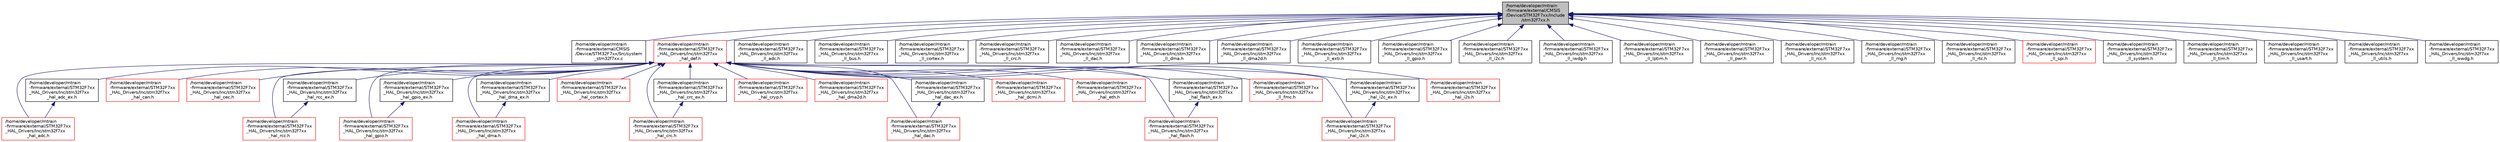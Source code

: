 digraph "/home/developer/mtrain-firmware/external/CMSIS/Device/STM32F7xx/Include/stm32f7xx.h"
{
  edge [fontname="Helvetica",fontsize="10",labelfontname="Helvetica",labelfontsize="10"];
  node [fontname="Helvetica",fontsize="10",shape=record];
  Node1 [label="/home/developer/mtrain\l-firmware/external/CMSIS\l/Device/STM32F7xx/Include\l/stm32f7xx.h",height=0.2,width=0.4,color="black", fillcolor="grey75", style="filled", fontcolor="black"];
  Node1 -> Node2 [dir="back",color="midnightblue",fontsize="10",style="solid",fontname="Helvetica"];
  Node2 [label="/home/developer/mtrain\l-firmware/external/CMSIS\l/Device/STM32F7xx/Src/system\l_stm32f7xx.c",height=0.2,width=0.4,color="black", fillcolor="white", style="filled",URL="$system__stm32f7xx_8c.html",tooltip="CMSIS Cortex-M7 Device Peripheral Access Layer System Source File. "];
  Node1 -> Node3 [dir="back",color="midnightblue",fontsize="10",style="solid",fontname="Helvetica"];
  Node3 [label="/home/developer/mtrain\l-firmware/external/STM32F7xx\l_HAL_Drivers/Inc/stm32f7xx\l_hal_def.h",height=0.2,width=0.4,color="red", fillcolor="white", style="filled",URL="$stm32f7xx__hal__def_8h.html",tooltip="This file contains HAL common defines, enumeration, macros and structures definitions. "];
  Node3 -> Node4 [dir="back",color="midnightblue",fontsize="10",style="solid",fontname="Helvetica"];
  Node4 [label="/home/developer/mtrain\l-firmware/external/STM32F7xx\l_HAL_Drivers/Inc/stm32f7xx\l_hal_adc.h",height=0.2,width=0.4,color="red", fillcolor="white", style="filled",URL="$stm32f7xx__hal__adc_8h.html",tooltip="Header file of ADC HAL extension module. "];
  Node3 -> Node164 [dir="back",color="midnightblue",fontsize="10",style="solid",fontname="Helvetica"];
  Node164 [label="/home/developer/mtrain\l-firmware/external/STM32F7xx\l_HAL_Drivers/Inc/stm32f7xx\l_hal_adc_ex.h",height=0.2,width=0.4,color="black", fillcolor="white", style="filled",URL="$stm32f7xx__hal__adc__ex_8h.html"];
  Node164 -> Node4 [dir="back",color="midnightblue",fontsize="10",style="solid",fontname="Helvetica"];
  Node3 -> Node165 [dir="back",color="midnightblue",fontsize="10",style="solid",fontname="Helvetica"];
  Node165 [label="/home/developer/mtrain\l-firmware/external/STM32F7xx\l_HAL_Drivers/Inc/stm32f7xx\l_hal_can.h",height=0.2,width=0.4,color="red", fillcolor="white", style="filled",URL="$stm32f7xx__hal__can_8h.html",tooltip="Header file of CAN HAL module. "];
  Node3 -> Node166 [dir="back",color="midnightblue",fontsize="10",style="solid",fontname="Helvetica"];
  Node166 [label="/home/developer/mtrain\l-firmware/external/STM32F7xx\l_HAL_Drivers/Inc/stm32f7xx\l_hal_cec.h",height=0.2,width=0.4,color="red", fillcolor="white", style="filled",URL="$stm32f7xx__hal__cec_8h.html",tooltip="Header file of CEC HAL module. "];
  Node3 -> Node167 [dir="back",color="midnightblue",fontsize="10",style="solid",fontname="Helvetica"];
  Node167 [label="/home/developer/mtrain\l-firmware/external/STM32F7xx\l_HAL_Drivers/Inc/stm32f7xx\l_hal_rcc.h",height=0.2,width=0.4,color="red", fillcolor="white", style="filled",URL="$stm32f7xx__hal__rcc_8h.html",tooltip="Header file of RCC HAL module. "];
  Node3 -> Node168 [dir="back",color="midnightblue",fontsize="10",style="solid",fontname="Helvetica"];
  Node168 [label="/home/developer/mtrain\l-firmware/external/STM32F7xx\l_HAL_Drivers/Inc/stm32f7xx\l_hal_rcc_ex.h",height=0.2,width=0.4,color="black", fillcolor="white", style="filled",URL="$stm32f7xx__hal__rcc__ex_8h.html",tooltip="Header file of RCC HAL Extension module. "];
  Node168 -> Node167 [dir="back",color="midnightblue",fontsize="10",style="solid",fontname="Helvetica"];
  Node3 -> Node169 [dir="back",color="midnightblue",fontsize="10",style="solid",fontname="Helvetica"];
  Node169 [label="/home/developer/mtrain\l-firmware/external/STM32F7xx\l_HAL_Drivers/Inc/stm32f7xx\l_hal_gpio.h",height=0.2,width=0.4,color="red", fillcolor="white", style="filled",URL="$stm32f7xx__hal__gpio_8h.html",tooltip="Header file of GPIO HAL module. "];
  Node3 -> Node170 [dir="back",color="midnightblue",fontsize="10",style="solid",fontname="Helvetica"];
  Node170 [label="/home/developer/mtrain\l-firmware/external/STM32F7xx\l_HAL_Drivers/Inc/stm32f7xx\l_hal_gpio_ex.h",height=0.2,width=0.4,color="black", fillcolor="white", style="filled",URL="$stm32f7xx__hal__gpio__ex_8h.html",tooltip="Header file of GPIO HAL Extension module. "];
  Node170 -> Node169 [dir="back",color="midnightblue",fontsize="10",style="solid",fontname="Helvetica"];
  Node3 -> Node171 [dir="back",color="midnightblue",fontsize="10",style="solid",fontname="Helvetica"];
  Node171 [label="/home/developer/mtrain\l-firmware/external/STM32F7xx\l_HAL_Drivers/Inc/stm32f7xx\l_hal_dma.h",height=0.2,width=0.4,color="red", fillcolor="white", style="filled",URL="$stm32f7xx__hal__dma_8h.html",tooltip="Header file of DMA HAL module. "];
  Node3 -> Node172 [dir="back",color="midnightblue",fontsize="10",style="solid",fontname="Helvetica"];
  Node172 [label="/home/developer/mtrain\l-firmware/external/STM32F7xx\l_HAL_Drivers/Inc/stm32f7xx\l_hal_dma_ex.h",height=0.2,width=0.4,color="black", fillcolor="white", style="filled",URL="$stm32f7xx__hal__dma__ex_8h.html",tooltip="Header file of DMA HAL extension module. "];
  Node172 -> Node171 [dir="back",color="midnightblue",fontsize="10",style="solid",fontname="Helvetica"];
  Node3 -> Node173 [dir="back",color="midnightblue",fontsize="10",style="solid",fontname="Helvetica"];
  Node173 [label="/home/developer/mtrain\l-firmware/external/STM32F7xx\l_HAL_Drivers/Inc/stm32f7xx\l_hal_cortex.h",height=0.2,width=0.4,color="red", fillcolor="white", style="filled",URL="$stm32f7xx__hal__cortex_8h.html",tooltip="Header file of CORTEX HAL module. "];
  Node3 -> Node174 [dir="back",color="midnightblue",fontsize="10",style="solid",fontname="Helvetica"];
  Node174 [label="/home/developer/mtrain\l-firmware/external/STM32F7xx\l_HAL_Drivers/Inc/stm32f7xx\l_hal_crc.h",height=0.2,width=0.4,color="red", fillcolor="white", style="filled",URL="$stm32f7xx__hal__crc_8h.html",tooltip="Header file of CRC HAL module. "];
  Node3 -> Node175 [dir="back",color="midnightblue",fontsize="10",style="solid",fontname="Helvetica"];
  Node175 [label="/home/developer/mtrain\l-firmware/external/STM32F7xx\l_HAL_Drivers/Inc/stm32f7xx\l_hal_crc_ex.h",height=0.2,width=0.4,color="black", fillcolor="white", style="filled",URL="$stm32f7xx__hal__crc__ex_8h.html",tooltip="Header file of CRC HAL extension module. "];
  Node175 -> Node174 [dir="back",color="midnightblue",fontsize="10",style="solid",fontname="Helvetica"];
  Node3 -> Node176 [dir="back",color="midnightblue",fontsize="10",style="solid",fontname="Helvetica"];
  Node176 [label="/home/developer/mtrain\l-firmware/external/STM32F7xx\l_HAL_Drivers/Inc/stm32f7xx\l_hal_cryp.h",height=0.2,width=0.4,color="red", fillcolor="white", style="filled",URL="$stm32f7xx__hal__cryp_8h.html",tooltip="Header file of CRYP HAL module. "];
  Node3 -> Node177 [dir="back",color="midnightblue",fontsize="10",style="solid",fontname="Helvetica"];
  Node177 [label="/home/developer/mtrain\l-firmware/external/STM32F7xx\l_HAL_Drivers/Inc/stm32f7xx\l_hal_dma2d.h",height=0.2,width=0.4,color="red", fillcolor="white", style="filled",URL="$stm32f7xx__hal__dma2d_8h.html",tooltip="Header file of DMA2D HAL module. "];
  Node3 -> Node178 [dir="back",color="midnightblue",fontsize="10",style="solid",fontname="Helvetica"];
  Node178 [label="/home/developer/mtrain\l-firmware/external/STM32F7xx\l_HAL_Drivers/Inc/stm32f7xx\l_hal_dac.h",height=0.2,width=0.4,color="red", fillcolor="white", style="filled",URL="$stm32f7xx__hal__dac_8h.html",tooltip="Header file of DAC HAL module. "];
  Node3 -> Node179 [dir="back",color="midnightblue",fontsize="10",style="solid",fontname="Helvetica"];
  Node179 [label="/home/developer/mtrain\l-firmware/external/STM32F7xx\l_HAL_Drivers/Inc/stm32f7xx\l_hal_dac_ex.h",height=0.2,width=0.4,color="black", fillcolor="white", style="filled",URL="$stm32f7xx__hal__dac__ex_8h.html"];
  Node179 -> Node178 [dir="back",color="midnightblue",fontsize="10",style="solid",fontname="Helvetica"];
  Node3 -> Node180 [dir="back",color="midnightblue",fontsize="10",style="solid",fontname="Helvetica"];
  Node180 [label="/home/developer/mtrain\l-firmware/external/STM32F7xx\l_HAL_Drivers/Inc/stm32f7xx\l_hal_dcmi.h",height=0.2,width=0.4,color="red", fillcolor="white", style="filled",URL="$stm32f7xx__hal__dcmi_8h.html",tooltip="Header file of DCMI HAL module. "];
  Node3 -> Node181 [dir="back",color="midnightblue",fontsize="10",style="solid",fontname="Helvetica"];
  Node181 [label="/home/developer/mtrain\l-firmware/external/STM32F7xx\l_HAL_Drivers/Inc/stm32f7xx\l_hal_eth.h",height=0.2,width=0.4,color="red", fillcolor="white", style="filled",URL="$stm32f7xx__hal__eth_8h.html",tooltip="Header file of ETH HAL module. "];
  Node3 -> Node182 [dir="back",color="midnightblue",fontsize="10",style="solid",fontname="Helvetica"];
  Node182 [label="/home/developer/mtrain\l-firmware/external/STM32F7xx\l_HAL_Drivers/Inc/stm32f7xx\l_hal_flash.h",height=0.2,width=0.4,color="red", fillcolor="white", style="filled",URL="$stm32f7xx__hal__flash_8h.html",tooltip="Header file of FLASH HAL module. "];
  Node3 -> Node183 [dir="back",color="midnightblue",fontsize="10",style="solid",fontname="Helvetica"];
  Node183 [label="/home/developer/mtrain\l-firmware/external/STM32F7xx\l_HAL_Drivers/Inc/stm32f7xx\l_hal_flash_ex.h",height=0.2,width=0.4,color="black", fillcolor="white", style="filled",URL="$stm32f7xx__hal__flash__ex_8h.html",tooltip="Header file of FLASH HAL Extension module. "];
  Node183 -> Node182 [dir="back",color="midnightblue",fontsize="10",style="solid",fontname="Helvetica"];
  Node3 -> Node184 [dir="back",color="midnightblue",fontsize="10",style="solid",fontname="Helvetica"];
  Node184 [label="/home/developer/mtrain\l-firmware/external/STM32F7xx\l_HAL_Drivers/Inc/stm32f7xx\l_ll_fmc.h",height=0.2,width=0.4,color="red", fillcolor="white", style="filled",URL="$stm32f7xx__ll__fmc_8h.html",tooltip="Header file of FMC HAL module. "];
  Node3 -> Node189 [dir="back",color="midnightblue",fontsize="10",style="solid",fontname="Helvetica"];
  Node189 [label="/home/developer/mtrain\l-firmware/external/STM32F7xx\l_HAL_Drivers/Inc/stm32f7xx\l_hal_i2c.h",height=0.2,width=0.4,color="red", fillcolor="white", style="filled",URL="$stm32f7xx__hal__i2c_8h.html",tooltip="Header file of I2C HAL module. "];
  Node3 -> Node190 [dir="back",color="midnightblue",fontsize="10",style="solid",fontname="Helvetica"];
  Node190 [label="/home/developer/mtrain\l-firmware/external/STM32F7xx\l_HAL_Drivers/Inc/stm32f7xx\l_hal_i2c_ex.h",height=0.2,width=0.4,color="black", fillcolor="white", style="filled",URL="$stm32f7xx__hal__i2c__ex_8h.html",tooltip="Header file of I2C HAL Extended module. "];
  Node190 -> Node189 [dir="back",color="midnightblue",fontsize="10",style="solid",fontname="Helvetica"];
  Node3 -> Node191 [dir="back",color="midnightblue",fontsize="10",style="solid",fontname="Helvetica"];
  Node191 [label="/home/developer/mtrain\l-firmware/external/STM32F7xx\l_HAL_Drivers/Inc/stm32f7xx\l_hal_i2s.h",height=0.2,width=0.4,color="red", fillcolor="white", style="filled",URL="$stm32f7xx__hal__i2s_8h.html",tooltip="Header file of I2S HAL module. "];
  Node1 -> Node224 [dir="back",color="midnightblue",fontsize="10",style="solid",fontname="Helvetica"];
  Node224 [label="/home/developer/mtrain\l-firmware/external/STM32F7xx\l_HAL_Drivers/Inc/stm32f7xx\l_ll_adc.h",height=0.2,width=0.4,color="black", fillcolor="white", style="filled",URL="$stm32f7xx__ll__adc_8h.html",tooltip="Header file of ADC LL module. "];
  Node1 -> Node225 [dir="back",color="midnightblue",fontsize="10",style="solid",fontname="Helvetica"];
  Node225 [label="/home/developer/mtrain\l-firmware/external/STM32F7xx\l_HAL_Drivers/Inc/stm32f7xx\l_ll_bus.h",height=0.2,width=0.4,color="black", fillcolor="white", style="filled",URL="$stm32f7xx__ll__bus_8h.html",tooltip="Header file of BUS LL module. "];
  Node1 -> Node226 [dir="back",color="midnightblue",fontsize="10",style="solid",fontname="Helvetica"];
  Node226 [label="/home/developer/mtrain\l-firmware/external/STM32F7xx\l_HAL_Drivers/Inc/stm32f7xx\l_ll_cortex.h",height=0.2,width=0.4,color="black", fillcolor="white", style="filled",URL="$stm32f7xx__ll__cortex_8h.html",tooltip="Header file of CORTEX LL module. "];
  Node1 -> Node227 [dir="back",color="midnightblue",fontsize="10",style="solid",fontname="Helvetica"];
  Node227 [label="/home/developer/mtrain\l-firmware/external/STM32F7xx\l_HAL_Drivers/Inc/stm32f7xx\l_ll_crc.h",height=0.2,width=0.4,color="black", fillcolor="white", style="filled",URL="$stm32f7xx__ll__crc_8h.html",tooltip="Header file of CRC LL module. "];
  Node1 -> Node228 [dir="back",color="midnightblue",fontsize="10",style="solid",fontname="Helvetica"];
  Node228 [label="/home/developer/mtrain\l-firmware/external/STM32F7xx\l_HAL_Drivers/Inc/stm32f7xx\l_ll_dac.h",height=0.2,width=0.4,color="black", fillcolor="white", style="filled",URL="$stm32f7xx__ll__dac_8h.html",tooltip="Header file of DAC LL module. "];
  Node1 -> Node229 [dir="back",color="midnightblue",fontsize="10",style="solid",fontname="Helvetica"];
  Node229 [label="/home/developer/mtrain\l-firmware/external/STM32F7xx\l_HAL_Drivers/Inc/stm32f7xx\l_ll_dma.h",height=0.2,width=0.4,color="black", fillcolor="white", style="filled",URL="$stm32f7xx__ll__dma_8h.html",tooltip="Header file of DMA LL module. "];
  Node1 -> Node230 [dir="back",color="midnightblue",fontsize="10",style="solid",fontname="Helvetica"];
  Node230 [label="/home/developer/mtrain\l-firmware/external/STM32F7xx\l_HAL_Drivers/Inc/stm32f7xx\l_ll_dma2d.h",height=0.2,width=0.4,color="black", fillcolor="white", style="filled",URL="$stm32f7xx__ll__dma2d_8h.html",tooltip="Header file of DMA2D LL module. "];
  Node1 -> Node231 [dir="back",color="midnightblue",fontsize="10",style="solid",fontname="Helvetica"];
  Node231 [label="/home/developer/mtrain\l-firmware/external/STM32F7xx\l_HAL_Drivers/Inc/stm32f7xx\l_ll_exti.h",height=0.2,width=0.4,color="black", fillcolor="white", style="filled",URL="$stm32f7xx__ll__exti_8h.html",tooltip="Header file of EXTI LL module. "];
  Node1 -> Node232 [dir="back",color="midnightblue",fontsize="10",style="solid",fontname="Helvetica"];
  Node232 [label="/home/developer/mtrain\l-firmware/external/STM32F7xx\l_HAL_Drivers/Inc/stm32f7xx\l_ll_gpio.h",height=0.2,width=0.4,color="black", fillcolor="white", style="filled",URL="$stm32f7xx__ll__gpio_8h.html",tooltip="Header file of GPIO LL module. "];
  Node1 -> Node233 [dir="back",color="midnightblue",fontsize="10",style="solid",fontname="Helvetica"];
  Node233 [label="/home/developer/mtrain\l-firmware/external/STM32F7xx\l_HAL_Drivers/Inc/stm32f7xx\l_ll_i2c.h",height=0.2,width=0.4,color="black", fillcolor="white", style="filled",URL="$stm32f7xx__ll__i2c_8h.html",tooltip="Header file of I2C LL module. "];
  Node1 -> Node234 [dir="back",color="midnightblue",fontsize="10",style="solid",fontname="Helvetica"];
  Node234 [label="/home/developer/mtrain\l-firmware/external/STM32F7xx\l_HAL_Drivers/Inc/stm32f7xx\l_ll_iwdg.h",height=0.2,width=0.4,color="black", fillcolor="white", style="filled",URL="$stm32f7xx__ll__iwdg_8h.html",tooltip="Header file of IWDG LL module. "];
  Node1 -> Node235 [dir="back",color="midnightblue",fontsize="10",style="solid",fontname="Helvetica"];
  Node235 [label="/home/developer/mtrain\l-firmware/external/STM32F7xx\l_HAL_Drivers/Inc/stm32f7xx\l_ll_lptim.h",height=0.2,width=0.4,color="black", fillcolor="white", style="filled",URL="$stm32f7xx__ll__lptim_8h.html",tooltip="Header file of LPTIM LL module. "];
  Node1 -> Node236 [dir="back",color="midnightblue",fontsize="10",style="solid",fontname="Helvetica"];
  Node236 [label="/home/developer/mtrain\l-firmware/external/STM32F7xx\l_HAL_Drivers/Inc/stm32f7xx\l_ll_pwr.h",height=0.2,width=0.4,color="black", fillcolor="white", style="filled",URL="$stm32f7xx__ll__pwr_8h.html",tooltip="Header file of PWR LL module. "];
  Node1 -> Node237 [dir="back",color="midnightblue",fontsize="10",style="solid",fontname="Helvetica"];
  Node237 [label="/home/developer/mtrain\l-firmware/external/STM32F7xx\l_HAL_Drivers/Inc/stm32f7xx\l_ll_rcc.h",height=0.2,width=0.4,color="black", fillcolor="white", style="filled",URL="$stm32f7xx__ll__rcc_8h.html",tooltip="Header file of RCC LL module. "];
  Node1 -> Node238 [dir="back",color="midnightblue",fontsize="10",style="solid",fontname="Helvetica"];
  Node238 [label="/home/developer/mtrain\l-firmware/external/STM32F7xx\l_HAL_Drivers/Inc/stm32f7xx\l_ll_rng.h",height=0.2,width=0.4,color="black", fillcolor="white", style="filled",URL="$stm32f7xx__ll__rng_8h.html",tooltip="Header file of RNG LL module. "];
  Node1 -> Node239 [dir="back",color="midnightblue",fontsize="10",style="solid",fontname="Helvetica"];
  Node239 [label="/home/developer/mtrain\l-firmware/external/STM32F7xx\l_HAL_Drivers/Inc/stm32f7xx\l_ll_rtc.h",height=0.2,width=0.4,color="black", fillcolor="white", style="filled",URL="$stm32f7xx__ll__rtc_8h.html",tooltip="Header file of RTC LL module. "];
  Node1 -> Node240 [dir="back",color="midnightblue",fontsize="10",style="solid",fontname="Helvetica"];
  Node240 [label="/home/developer/mtrain\l-firmware/external/STM32F7xx\l_HAL_Drivers/Inc/stm32f7xx\l_ll_spi.h",height=0.2,width=0.4,color="red", fillcolor="white", style="filled",URL="$stm32f7xx__ll__spi_8h.html",tooltip="Header file of SPI LL module. "];
  Node1 -> Node241 [dir="back",color="midnightblue",fontsize="10",style="solid",fontname="Helvetica"];
  Node241 [label="/home/developer/mtrain\l-firmware/external/STM32F7xx\l_HAL_Drivers/Inc/stm32f7xx\l_ll_system.h",height=0.2,width=0.4,color="black", fillcolor="white", style="filled",URL="$stm32f7xx__ll__system_8h.html",tooltip="Header file of SYSTEM LL module. "];
  Node1 -> Node242 [dir="back",color="midnightblue",fontsize="10",style="solid",fontname="Helvetica"];
  Node242 [label="/home/developer/mtrain\l-firmware/external/STM32F7xx\l_HAL_Drivers/Inc/stm32f7xx\l_ll_tim.h",height=0.2,width=0.4,color="black", fillcolor="white", style="filled",URL="$stm32f7xx__ll__tim_8h.html",tooltip="Header file of TIM LL module. "];
  Node1 -> Node243 [dir="back",color="midnightblue",fontsize="10",style="solid",fontname="Helvetica"];
  Node243 [label="/home/developer/mtrain\l-firmware/external/STM32F7xx\l_HAL_Drivers/Inc/stm32f7xx\l_ll_usart.h",height=0.2,width=0.4,color="black", fillcolor="white", style="filled",URL="$stm32f7xx__ll__usart_8h.html",tooltip="Header file of USART LL module. "];
  Node1 -> Node244 [dir="back",color="midnightblue",fontsize="10",style="solid",fontname="Helvetica"];
  Node244 [label="/home/developer/mtrain\l-firmware/external/STM32F7xx\l_HAL_Drivers/Inc/stm32f7xx\l_ll_utils.h",height=0.2,width=0.4,color="black", fillcolor="white", style="filled",URL="$stm32f7xx__ll__utils_8h.html",tooltip="Header file of UTILS LL module. "];
  Node1 -> Node245 [dir="back",color="midnightblue",fontsize="10",style="solid",fontname="Helvetica"];
  Node245 [label="/home/developer/mtrain\l-firmware/external/STM32F7xx\l_HAL_Drivers/Inc/stm32f7xx\l_ll_wwdg.h",height=0.2,width=0.4,color="black", fillcolor="white", style="filled",URL="$stm32f7xx__ll__wwdg_8h.html",tooltip="Header file of WWDG LL module. "];
}
